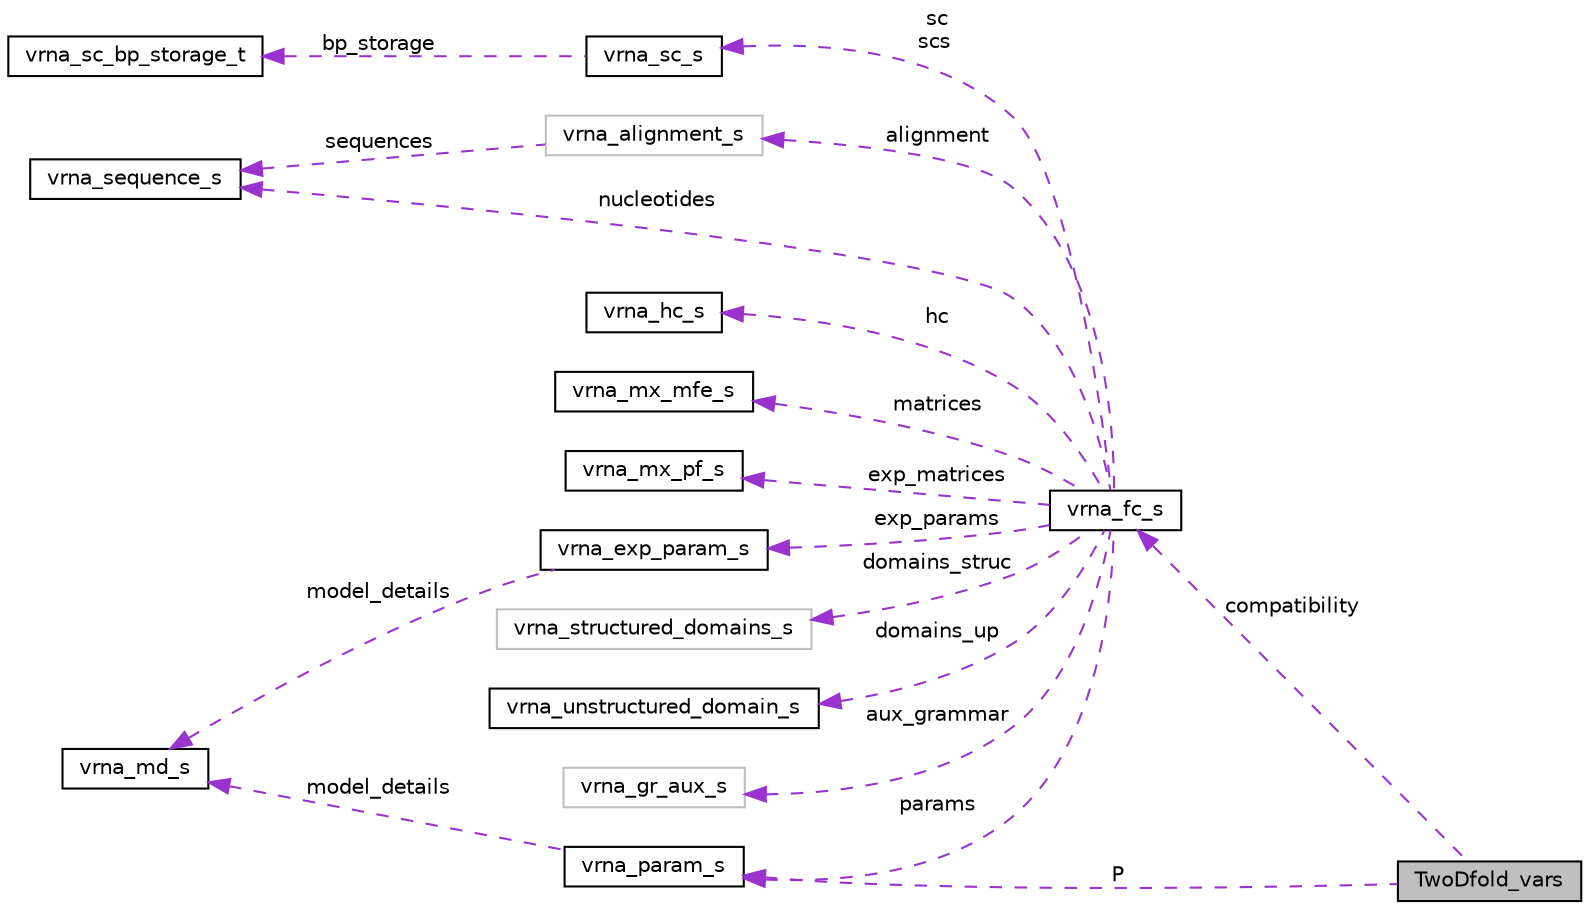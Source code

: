 digraph "TwoDfold_vars"
{
 // INTERACTIVE_SVG=YES
 // LATEX_PDF_SIZE
  bgcolor="transparent";
  edge [fontname="Helvetica",fontsize="10",labelfontname="Helvetica",labelfontsize="10"];
  node [fontname="Helvetica",fontsize="10",shape=record];
  rankdir="LR";
  Node1 [label="TwoDfold_vars",height=0.2,width=0.4,color="black", fillcolor="grey75", style="filled", fontcolor="black",tooltip="Variables compound for 2Dfold MFE folding."];
  Node2 -> Node1 [dir="back",color="darkorchid3",fontsize="10",style="dashed",label=" P" ];
  Node2 [label="vrna_param_s",height=0.2,width=0.4,color="black",URL="$group__energy__parameters.html#structvrna__param__s",tooltip="The datastructure that contains temperature scaled energy parameters."];
  Node3 -> Node2 [dir="back",color="darkorchid3",fontsize="10",style="dashed",label=" model_details" ];
  Node3 [label="vrna_md_s",height=0.2,width=0.4,color="black",URL="$group__model__details.html#structvrna__md__s",tooltip="The data structure that contains the complete model details used throughout the calculations."];
  Node4 -> Node1 [dir="back",color="darkorchid3",fontsize="10",style="dashed",label=" compatibility" ];
  Node4 [label="vrna_fc_s",height=0.2,width=0.4,color="black",URL="$group__fold__compound.html#structvrna__fc__s",tooltip="The most basic data structure required by many functions throughout the RNAlib."];
  Node5 -> Node4 [dir="back",color="darkorchid3",fontsize="10",style="dashed",label=" nucleotides" ];
  Node5 [label="vrna_sequence_s",height=0.2,width=0.4,color="black",URL="$group__alphabet__utils.html#structvrna__sequence__s",tooltip="Data structure representing a nucleotide sequence."];
  Node6 -> Node4 [dir="back",color="darkorchid3",fontsize="10",style="dashed",label=" alignment" ];
  Node6 [label="vrna_alignment_s",height=0.2,width=0.4,color="grey75",URL="$group__alphabet__utils.html#structvrna__alignment__s",tooltip=" "];
  Node5 -> Node6 [dir="back",color="darkorchid3",fontsize="10",style="dashed",label=" sequences" ];
  Node7 -> Node4 [dir="back",color="darkorchid3",fontsize="10",style="dashed",label=" hc" ];
  Node7 [label="vrna_hc_s",height=0.2,width=0.4,color="black",URL="$group__hard__constraints.html#structvrna__hc__s",tooltip="The hard constraints data structure."];
  Node8 -> Node4 [dir="back",color="darkorchid3",fontsize="10",style="dashed",label=" matrices" ];
  Node8 [label="vrna_mx_mfe_s",height=0.2,width=0.4,color="black",URL="$group__dp__matrices.html#structvrna__mx__mfe__s",tooltip="Minimum Free Energy (MFE) Dynamic Programming (DP) matrices data structure required within the vrna_f..."];
  Node9 -> Node4 [dir="back",color="darkorchid3",fontsize="10",style="dashed",label=" exp_matrices" ];
  Node9 [label="vrna_mx_pf_s",height=0.2,width=0.4,color="black",URL="$group__dp__matrices.html#structvrna__mx__pf__s",tooltip="Partition function (PF) Dynamic Programming (DP) matrices data structure required within the vrna_fol..."];
  Node2 -> Node4 [dir="back",color="darkorchid3",fontsize="10",style="dashed",label=" params" ];
  Node10 -> Node4 [dir="back",color="darkorchid3",fontsize="10",style="dashed",label=" exp_params" ];
  Node10 [label="vrna_exp_param_s",height=0.2,width=0.4,color="black",URL="$group__energy__parameters.html#structvrna__exp__param__s",tooltip="The data structure that contains temperature scaled Boltzmann weights of the energy parameters."];
  Node3 -> Node10 [dir="back",color="darkorchid3",fontsize="10",style="dashed",label=" model_details" ];
  Node11 -> Node4 [dir="back",color="darkorchid3",fontsize="10",style="dashed",label=" domains_struc" ];
  Node11 [label="vrna_structured_domains_s",height=0.2,width=0.4,color="grey75",URL="$structvrna__structured__domains__s.html",tooltip=" "];
  Node12 -> Node4 [dir="back",color="darkorchid3",fontsize="10",style="dashed",label=" domains_up" ];
  Node12 [label="vrna_unstructured_domain_s",height=0.2,width=0.4,color="black",URL="$group__domains__up.html#structvrna__unstructured__domain__s",tooltip="Data structure to store all functionality for ligand binding."];
  Node13 -> Node4 [dir="back",color="darkorchid3",fontsize="10",style="dashed",label=" aux_grammar" ];
  Node13 [label="vrna_gr_aux_s",height=0.2,width=0.4,color="grey75",URL="$group__grammar.html#structvrna__gr__aux__s",tooltip=" "];
  Node14 -> Node4 [dir="back",color="darkorchid3",fontsize="10",style="dashed",label=" sc\nscs" ];
  Node14 [label="vrna_sc_s",height=0.2,width=0.4,color="black",URL="$group__soft__constraints.html#structvrna__sc__s",tooltip="The soft constraints data structure."];
  Node15 -> Node14 [dir="back",color="darkorchid3",fontsize="10",style="dashed",label=" bp_storage" ];
  Node15 [label="vrna_sc_bp_storage_t",height=0.2,width=0.4,color="black",URL="$structvrna__sc__bp__storage__t.html",tooltip="A base pair constraint."];
}
